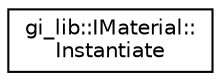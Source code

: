 digraph "Graphical Class Hierarchy"
{
  edge [fontname="Helvetica",fontsize="10",labelfontname="Helvetica",labelfontsize="10"];
  node [fontname="Helvetica",fontsize="10",shape=record];
  rankdir="LR";
  Node1 [label="gi_lib::IMaterial::\lInstantiate",height=0.2,width=0.4,color="black", fillcolor="white", style="filled",URL="$structgi__lib_1_1_i_material_1_1_instantiate.html",tooltip="Structure used to instantiate an existing material. "];
}
